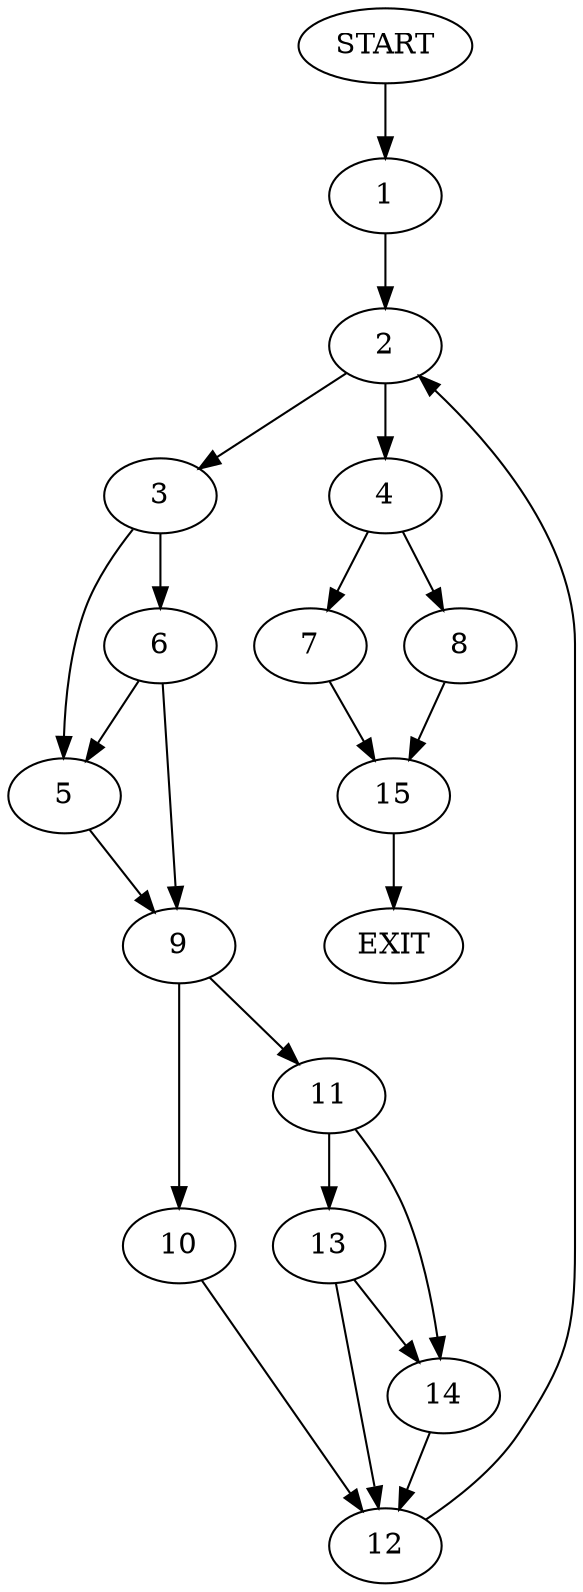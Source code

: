 digraph {
0 [label="START"]
16 [label="EXIT"]
0 -> 1
1 -> 2
2 -> 3
2 -> 4
3 -> 5
3 -> 6
4 -> 7
4 -> 8
6 -> 5
6 -> 9
5 -> 9
9 -> 10
9 -> 11
10 -> 12
11 -> 13
11 -> 14
12 -> 2
13 -> 14
13 -> 12
14 -> 12
7 -> 15
8 -> 15
15 -> 16
}
